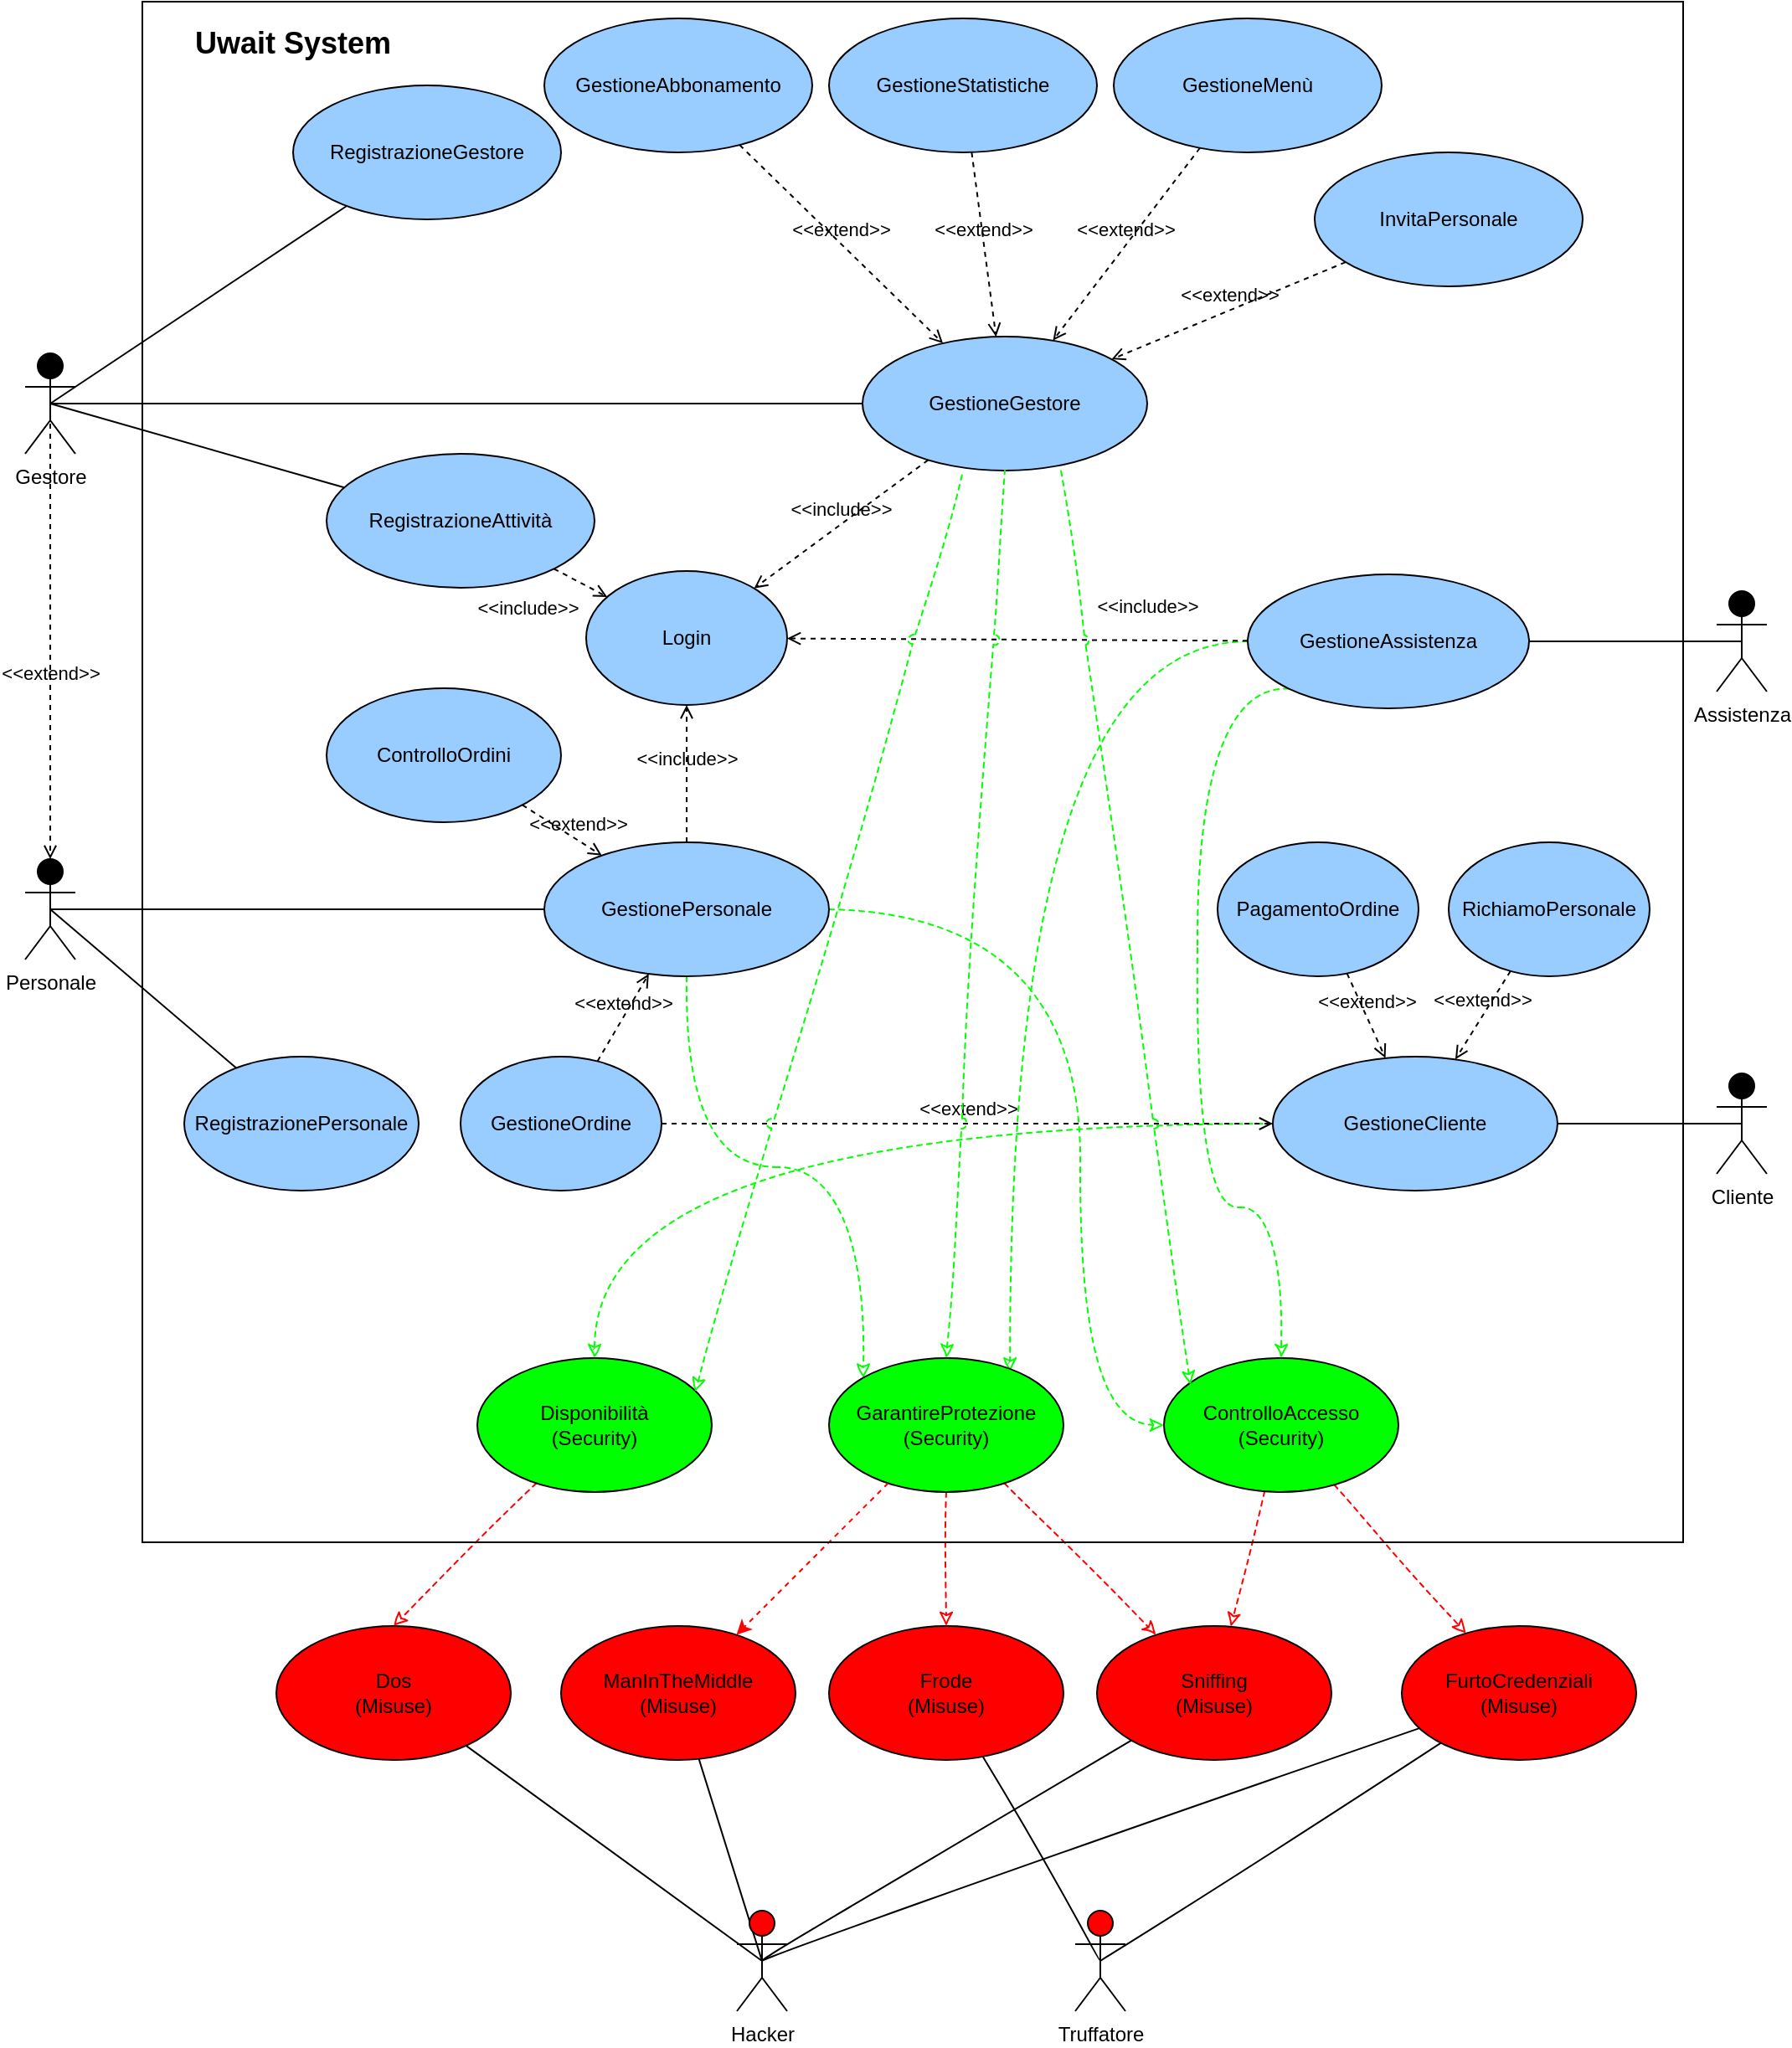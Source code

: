 <mxfile version="20.3.0" type="device"><diagram id="Q1I9YvUUfdlHUlMVrsis" name="Page-1"><mxGraphModel dx="2153" dy="898" grid="1" gridSize="10" guides="1" tooltips="1" connect="1" arrows="1" fold="1" page="1" pageScale="1" pageWidth="850" pageHeight="1100" math="0" shadow="0"><root><mxCell id="0"/><mxCell id="1" parent="0"/><mxCell id="bgCaD_sjHHVl8HCVDSOk-6" value="Cliente" style="shape=umlActor;html=1;verticalLabelPosition=bottom;verticalAlign=top;align=center;fillColor=#000000;" parent="1" vertex="1"><mxGeometry x="890" y="660" width="30" height="60" as="geometry"/></mxCell><mxCell id="bgCaD_sjHHVl8HCVDSOk-8" value="Personale" style="shape=umlActor;html=1;verticalLabelPosition=bottom;verticalAlign=top;align=center;fillColor=#000000;" parent="1" vertex="1"><mxGeometry x="-120" y="532" width="30" height="60" as="geometry"/></mxCell><mxCell id="bgCaD_sjHHVl8HCVDSOk-9" value="Assistenza" style="shape=umlActor;verticalLabelPosition=bottom;verticalAlign=top;html=1;outlineConnect=0;fillColor=#000000;" parent="1" vertex="1"><mxGeometry x="890" y="372" width="30" height="60" as="geometry"/></mxCell><mxCell id="bgCaD_sjHHVl8HCVDSOk-23" value="GestioneGestore" style="ellipse;whiteSpace=wrap;html=1;fillColor=#99CCFF;" parent="1" vertex="1"><mxGeometry x="380" y="220" width="170" height="80" as="geometry"/></mxCell><mxCell id="bgCaD_sjHHVl8HCVDSOk-24" value="Login" style="ellipse;whiteSpace=wrap;html=1;fillColor=#99CCFF;" parent="1" vertex="1"><mxGeometry x="215" y="360" width="120" height="80" as="geometry"/></mxCell><mxCell id="bgCaD_sjHHVl8HCVDSOk-25" value="RegistrazioneGestore" style="ellipse;whiteSpace=wrap;html=1;fillColor=#99CCFF;" parent="1" vertex="1"><mxGeometry x="40" y="70" width="160" height="80" as="geometry"/></mxCell><mxCell id="h-ntBzpsN8J_fzqIuEPh-38" style="edgeStyle=orthogonalEdgeStyle;curved=1;sketch=1;jumpStyle=arc;orthogonalLoop=1;jettySize=auto;html=1;entryX=0;entryY=0;entryDx=0;entryDy=0;shadow=0;dashed=1;strokeColor=#00FF00;strokeWidth=1;startArrow=none;startFill=0;endArrow=classic;endFill=0;cloneable=1;jiggle=1;simplification=0;curveFitting=0.95;disableMultiStroke=1;" parent="1" source="bgCaD_sjHHVl8HCVDSOk-26" target="h-ntBzpsN8J_fzqIuEPh-2" edge="1"><mxGeometry relative="1" as="geometry"/></mxCell><mxCell id="h-ntBzpsN8J_fzqIuEPh-57" style="edgeStyle=orthogonalEdgeStyle;curved=1;sketch=1;jiggle=1;disableMultiStroke=1;curveFitting=0.95;simplification=0;jumpStyle=arc;orthogonalLoop=1;jettySize=auto;html=1;entryX=0;entryY=0.5;entryDx=0;entryDy=0;shadow=0;dashed=1;strokeColor=#00FF00;strokeWidth=1;startArrow=none;startFill=0;endArrow=classic;endFill=0;" parent="1" source="bgCaD_sjHHVl8HCVDSOk-26" target="h-ntBzpsN8J_fzqIuEPh-3" edge="1"><mxGeometry relative="1" as="geometry"><Array as="points"><mxPoint x="510" y="562"/><mxPoint x="510" y="870"/></Array></mxGeometry></mxCell><mxCell id="bgCaD_sjHHVl8HCVDSOk-26" value="GestionePersonale" style="ellipse;whiteSpace=wrap;html=1;fillColor=#99CCFF;" parent="1" vertex="1"><mxGeometry x="190" y="522" width="170" height="80" as="geometry"/></mxCell><mxCell id="bgCaD_sjHHVl8HCVDSOk-27" value="&amp;lt;&amp;lt;include&amp;gt;&amp;gt;" style="html=1;verticalAlign=bottom;labelBackgroundColor=none;endArrow=open;endFill=0;dashed=1;rounded=0;" parent="1" source="bgCaD_sjHHVl8HCVDSOk-26" target="bgCaD_sjHHVl8HCVDSOk-24" edge="1"><mxGeometry width="160" relative="1" as="geometry"><mxPoint x="535" y="90" as="sourcePoint"/><mxPoint x="695" y="90" as="targetPoint"/></mxGeometry></mxCell><mxCell id="bgCaD_sjHHVl8HCVDSOk-30" value="&amp;lt;&amp;lt;include&amp;gt;&amp;gt;" style="html=1;verticalAlign=bottom;labelBackgroundColor=none;endArrow=open;endFill=0;dashed=1;rounded=0;" parent="1" source="bgCaD_sjHHVl8HCVDSOk-23" target="bgCaD_sjHHVl8HCVDSOk-24" edge="1"><mxGeometry width="160" relative="1" as="geometry"><mxPoint x="325" y="150" as="sourcePoint"/><mxPoint x="485" y="150" as="targetPoint"/></mxGeometry></mxCell><mxCell id="bgCaD_sjHHVl8HCVDSOk-33" value="" style="endArrow=none;html=1;rounded=0;entryX=0.5;entryY=0.5;entryDx=0;entryDy=0;entryPerimeter=0;" parent="1" source="bgCaD_sjHHVl8HCVDSOk-23" target="bgCaD_sjHHVl8HCVDSOk-5" edge="1"><mxGeometry width="50" height="50" relative="1" as="geometry"><mxPoint x="375" y="270" as="sourcePoint"/><mxPoint x="425" y="220" as="targetPoint"/></mxGeometry></mxCell><mxCell id="bgCaD_sjHHVl8HCVDSOk-34" value="" style="endArrow=none;html=1;rounded=0;entryX=0.5;entryY=0.5;entryDx=0;entryDy=0;entryPerimeter=0;" parent="1" source="bgCaD_sjHHVl8HCVDSOk-26" target="bgCaD_sjHHVl8HCVDSOk-8" edge="1"><mxGeometry width="50" height="50" relative="1" as="geometry"><mxPoint x="435" y="552" as="sourcePoint"/><mxPoint x="485" y="502" as="targetPoint"/></mxGeometry></mxCell><mxCell id="h-ntBzpsN8J_fzqIuEPh-19" style="edgeStyle=orthogonalEdgeStyle;curved=1;rounded=0;sketch=1;orthogonalLoop=1;jettySize=auto;html=1;exitX=0;exitY=0.5;exitDx=0;exitDy=0;entryX=0.5;entryY=0;entryDx=0;entryDy=0;dashed=1;strokeColor=#00FF00;disableMultiStroke=1;" parent="1" source="bgCaD_sjHHVl8HCVDSOk-35" target="h-ntBzpsN8J_fzqIuEPh-1" edge="1"><mxGeometry relative="1" as="geometry"/></mxCell><mxCell id="bgCaD_sjHHVl8HCVDSOk-35" value="GestioneCliente" style="ellipse;whiteSpace=wrap;html=1;fillColor=#99CCFF;" parent="1" vertex="1"><mxGeometry x="625" y="650" width="170" height="80" as="geometry"/></mxCell><mxCell id="bgCaD_sjHHVl8HCVDSOk-36" value="" style="endArrow=none;html=1;rounded=0;exitX=0.5;exitY=0.5;exitDx=0;exitDy=0;exitPerimeter=0;" parent="1" source="bgCaD_sjHHVl8HCVDSOk-6" target="bgCaD_sjHHVl8HCVDSOk-35" edge="1"><mxGeometry width="50" height="50" relative="1" as="geometry"><mxPoint x="435" y="605" as="sourcePoint"/><mxPoint x="485" y="555" as="targetPoint"/></mxGeometry></mxCell><mxCell id="h-ntBzpsN8J_fzqIuEPh-21" style="edgeStyle=orthogonalEdgeStyle;curved=1;rounded=0;sketch=1;orthogonalLoop=1;jettySize=auto;html=1;entryX=0.772;entryY=0.101;entryDx=0;entryDy=0;entryPerimeter=0;dashed=1;strokeColor=#00FF00;shadow=0;disableMultiStroke=1;" parent="1" source="bgCaD_sjHHVl8HCVDSOk-37" target="h-ntBzpsN8J_fzqIuEPh-2" edge="1"><mxGeometry relative="1" as="geometry"/></mxCell><mxCell id="h-ntBzpsN8J_fzqIuEPh-60" style="edgeStyle=orthogonalEdgeStyle;curved=1;sketch=1;jiggle=1;disableMultiStroke=1;curveFitting=0.95;simplification=0;jumpStyle=arc;orthogonalLoop=1;jettySize=auto;html=1;exitX=0;exitY=1;exitDx=0;exitDy=0;entryX=0.5;entryY=0;entryDx=0;entryDy=0;shadow=0;dashed=1;strokeColor=#00FF00;strokeWidth=1;startArrow=none;startFill=0;endArrow=classic;endFill=0;" parent="1" source="bgCaD_sjHHVl8HCVDSOk-37" target="h-ntBzpsN8J_fzqIuEPh-3" edge="1"><mxGeometry relative="1" as="geometry"><Array as="points"><mxPoint x="580" y="430"/><mxPoint x="580" y="740"/><mxPoint x="630" y="740"/></Array></mxGeometry></mxCell><mxCell id="bgCaD_sjHHVl8HCVDSOk-37" value="GestioneAssistenza" style="ellipse;whiteSpace=wrap;html=1;fillColor=#99CCFF;" parent="1" vertex="1"><mxGeometry x="610" y="362" width="168" height="80" as="geometry"/></mxCell><mxCell id="bgCaD_sjHHVl8HCVDSOk-43" value="" style="endArrow=none;html=1;rounded=0;exitX=0.5;exitY=0.5;exitDx=0;exitDy=0;exitPerimeter=0;" parent="1" source="bgCaD_sjHHVl8HCVDSOk-9" target="bgCaD_sjHHVl8HCVDSOk-37" edge="1"><mxGeometry width="50" height="50" relative="1" as="geometry"><mxPoint x="435" y="510" as="sourcePoint"/><mxPoint x="485" y="460" as="targetPoint"/></mxGeometry></mxCell><mxCell id="bgCaD_sjHHVl8HCVDSOk-50" value="&amp;lt;&amp;lt;include&amp;gt;&amp;gt;" style="html=1;verticalAlign=bottom;labelBackgroundColor=none;endArrow=open;endFill=0;dashed=1;rounded=0;" parent="1" source="bgCaD_sjHHVl8HCVDSOk-37" target="bgCaD_sjHHVl8HCVDSOk-24" edge="1"><mxGeometry x="-0.563" y="-11" width="160" relative="1" as="geometry"><mxPoint x="515" y="360" as="sourcePoint"/><mxPoint x="675" y="360" as="targetPoint"/><Array as="points"/><mxPoint as="offset"/></mxGeometry></mxCell><mxCell id="bgCaD_sjHHVl8HCVDSOk-53" value="GestioneMenù" style="ellipse;whiteSpace=wrap;html=1;fillColor=#99CCFF;" parent="1" vertex="1"><mxGeometry x="530" y="30" width="160" height="80" as="geometry"/></mxCell><mxCell id="bgCaD_sjHHVl8HCVDSOk-63" value="RegistrazionePersonale" style="ellipse;whiteSpace=wrap;html=1;fillColor=#99CCFF;" parent="1" vertex="1"><mxGeometry x="-25" y="650" width="140" height="80" as="geometry"/></mxCell><mxCell id="bgCaD_sjHHVl8HCVDSOk-83" value="PagamentoOrdine" style="ellipse;whiteSpace=wrap;html=1;fillColor=#99CCFF;" parent="1" vertex="1"><mxGeometry x="592" y="522" width="120" height="80" as="geometry"/></mxCell><mxCell id="bgCaD_sjHHVl8HCVDSOk-89" value="&amp;lt;&amp;lt;extend&amp;gt;&amp;gt;" style="html=1;verticalAlign=bottom;labelBackgroundColor=none;endArrow=open;endFill=0;dashed=1;rounded=0;" parent="1" source="bgCaD_sjHHVl8HCVDSOk-83" target="bgCaD_sjHHVl8HCVDSOk-35" edge="1"><mxGeometry width="160" relative="1" as="geometry"><mxPoint x="515" y="722" as="sourcePoint"/><mxPoint x="675" y="722" as="targetPoint"/></mxGeometry></mxCell><mxCell id="bgCaD_sjHHVl8HCVDSOk-91" value="RichiamoPersonale" style="ellipse;whiteSpace=wrap;html=1;fillColor=#99CCFF;" parent="1" vertex="1"><mxGeometry x="730" y="522" width="120" height="80" as="geometry"/></mxCell><mxCell id="bgCaD_sjHHVl8HCVDSOk-92" value="&amp;lt;&amp;lt;extend&amp;gt;&amp;gt;" style="html=1;verticalAlign=bottom;labelBackgroundColor=none;endArrow=open;endFill=0;dashed=1;rounded=0;" parent="1" source="bgCaD_sjHHVl8HCVDSOk-91" target="bgCaD_sjHHVl8HCVDSOk-35" edge="1"><mxGeometry width="160" relative="1" as="geometry"><mxPoint x="285" y="872" as="sourcePoint"/><mxPoint x="445" y="872" as="targetPoint"/></mxGeometry></mxCell><mxCell id="bgCaD_sjHHVl8HCVDSOk-98" value="GestioneOrdine" style="ellipse;whiteSpace=wrap;html=1;fillColor=#99CCFF;" parent="1" vertex="1"><mxGeometry x="140" y="650" width="120" height="80" as="geometry"/></mxCell><mxCell id="bgCaD_sjHHVl8HCVDSOk-99" value="&amp;lt;&amp;lt;extend&amp;gt;&amp;gt;" style="html=1;verticalAlign=bottom;labelBackgroundColor=none;endArrow=open;endFill=0;dashed=1;rounded=0;" parent="1" source="bgCaD_sjHHVl8HCVDSOk-98" target="bgCaD_sjHHVl8HCVDSOk-26" edge="1"><mxGeometry width="160" relative="1" as="geometry"><mxPoint x="1085" y="392" as="sourcePoint"/><mxPoint x="1245" y="392" as="targetPoint"/></mxGeometry></mxCell><mxCell id="bgCaD_sjHHVl8HCVDSOk-100" value="&amp;lt;&amp;lt;extend&amp;gt;&amp;gt;" style="html=1;verticalAlign=bottom;labelBackgroundColor=none;endArrow=open;endFill=0;dashed=1;rounded=0;" parent="1" source="bgCaD_sjHHVl8HCVDSOk-98" target="bgCaD_sjHHVl8HCVDSOk-35" edge="1"><mxGeometry width="160" relative="1" as="geometry"><mxPoint x="543.258" y="772.281" as="sourcePoint"/><mxPoint x="495" y="862" as="targetPoint"/></mxGeometry></mxCell><mxCell id="M78GupIkImUu_YV1mYbL-3" value="" style="endArrow=none;html=1;rounded=0;exitX=0.5;exitY=0.5;exitDx=0;exitDy=0;exitPerimeter=0;" parent="1" source="bgCaD_sjHHVl8HCVDSOk-5" target="bgCaD_sjHHVl8HCVDSOk-25" edge="1"><mxGeometry width="50" height="50" relative="1" as="geometry"><mxPoint x="380" y="200" as="sourcePoint"/><mxPoint x="430" y="150" as="targetPoint"/></mxGeometry></mxCell><mxCell id="M78GupIkImUu_YV1mYbL-16" value="GestioneAbbonamento" style="ellipse;whiteSpace=wrap;html=1;fillColor=#99CCFF;" parent="1" vertex="1"><mxGeometry x="190" y="30" width="160" height="80" as="geometry"/></mxCell><mxCell id="M78GupIkImUu_YV1mYbL-18" value="&amp;lt;&amp;lt;extend&amp;gt;&amp;gt;" style="html=1;verticalAlign=bottom;labelBackgroundColor=none;endArrow=open;endFill=0;dashed=1;rounded=0;" parent="1" source="bgCaD_sjHHVl8HCVDSOk-53" target="bgCaD_sjHHVl8HCVDSOk-23" edge="1"><mxGeometry width="160" relative="1" as="geometry"><mxPoint x="150" y="140" as="sourcePoint"/><mxPoint x="310" y="140" as="targetPoint"/></mxGeometry></mxCell><mxCell id="M78GupIkImUu_YV1mYbL-19" value="&amp;lt;&amp;lt;extend&amp;gt;&amp;gt;" style="html=1;verticalAlign=bottom;labelBackgroundColor=none;endArrow=open;endFill=0;dashed=1;rounded=0;" parent="1" source="M78GupIkImUu_YV1mYbL-16" target="bgCaD_sjHHVl8HCVDSOk-23" edge="1"><mxGeometry width="160" relative="1" as="geometry"><mxPoint x="330" y="110" as="sourcePoint"/><mxPoint x="557.574" y="183.716" as="targetPoint"/></mxGeometry></mxCell><mxCell id="M78GupIkImUu_YV1mYbL-22" value="RegistrazioneAttività" style="ellipse;whiteSpace=wrap;html=1;fillColor=#99CCFF;" parent="1" vertex="1"><mxGeometry x="60" y="290" width="160" height="80" as="geometry"/></mxCell><mxCell id="M78GupIkImUu_YV1mYbL-24" value="&amp;lt;&amp;lt;extend&amp;gt;&amp;gt;" style="html=1;verticalAlign=bottom;labelBackgroundColor=none;endArrow=open;endFill=0;dashed=1;rounded=0;startArrow=none;exitX=0.5;exitY=0.5;exitDx=0;exitDy=0;exitPerimeter=0;entryX=0.5;entryY=0;entryDx=0;entryDy=0;entryPerimeter=0;" parent="1" source="bgCaD_sjHHVl8HCVDSOk-5" edge="1" target="bgCaD_sjHHVl8HCVDSOk-8"><mxGeometry x="0.25" width="160" relative="1" as="geometry"><mxPoint x="45" y="210" as="sourcePoint"/><mxPoint x="45" y="530" as="targetPoint"/><mxPoint as="offset"/></mxGeometry></mxCell><mxCell id="M78GupIkImUu_YV1mYbL-26" value="" style="endArrow=none;html=1;rounded=0;exitX=0.5;exitY=0.5;exitDx=0;exitDy=0;exitPerimeter=0;" parent="1" source="bgCaD_sjHHVl8HCVDSOk-8" target="bgCaD_sjHHVl8HCVDSOk-63" edge="1"><mxGeometry width="50" height="50" relative="1" as="geometry"><mxPoint x="50" y="560" as="sourcePoint"/><mxPoint x="330" y="490" as="targetPoint"/></mxGeometry></mxCell><mxCell id="M78GupIkImUu_YV1mYbL-28" value="" style="endArrow=none;html=1;rounded=0;exitX=0.5;exitY=0.5;exitDx=0;exitDy=0;exitPerimeter=0;" parent="1" source="bgCaD_sjHHVl8HCVDSOk-5" target="M78GupIkImUu_YV1mYbL-22" edge="1"><mxGeometry width="50" height="50" relative="1" as="geometry"><mxPoint x="60" y="200" as="sourcePoint"/><mxPoint x="110" y="150" as="targetPoint"/></mxGeometry></mxCell><mxCell id="ftQXNw_UABr_SyBsdUiR-3" value="&amp;lt;&amp;lt;include&amp;gt;&amp;gt;" style="html=1;verticalAlign=bottom;labelBackgroundColor=none;endArrow=open;endFill=0;dashed=1;rounded=0;" parent="1" source="M78GupIkImUu_YV1mYbL-22" target="bgCaD_sjHHVl8HCVDSOk-24" edge="1"><mxGeometry x="-0.967" y="-35" width="160" relative="1" as="geometry"><mxPoint x="230" y="320" as="sourcePoint"/><mxPoint x="390" y="320" as="targetPoint"/><mxPoint y="1" as="offset"/></mxGeometry></mxCell><mxCell id="j0RiWFDIFJp5lwAUHo4Y-2" value="GestioneStatistiche" style="ellipse;whiteSpace=wrap;html=1;fillColor=#99CCFF;" parent="1" vertex="1"><mxGeometry x="360" y="30" width="160" height="80" as="geometry"/></mxCell><mxCell id="bgCaD_sjHHVl8HCVDSOk-5" value="Gestore" style="shape=umlActor;html=1;verticalLabelPosition=bottom;verticalAlign=top;align=center;fillColor=#000000;" parent="1" vertex="1"><mxGeometry x="-120" y="230" width="30" height="60" as="geometry"/></mxCell><mxCell id="j0RiWFDIFJp5lwAUHo4Y-6" value="&amp;lt;&amp;lt;extend&amp;gt;&amp;gt;" style="html=1;verticalAlign=bottom;labelBackgroundColor=none;endArrow=open;endFill=0;dashed=1;rounded=0;" parent="1" source="j0RiWFDIFJp5lwAUHo4Y-2" target="bgCaD_sjHHVl8HCVDSOk-23" edge="1"><mxGeometry width="160" relative="1" as="geometry"><mxPoint x="570" y="120" as="sourcePoint"/><mxPoint x="540.532" y="230.621" as="targetPoint"/></mxGeometry></mxCell><mxCell id="Cfs47HpjLzTH-oRVLKAu-1" value="InvitaPersonale" style="ellipse;whiteSpace=wrap;html=1;fillColor=#99CCFF;" parent="1" vertex="1"><mxGeometry x="650" y="110" width="160" height="80" as="geometry"/></mxCell><mxCell id="Cfs47HpjLzTH-oRVLKAu-2" value="&amp;lt;&amp;lt;extend&amp;gt;&amp;gt;" style="html=1;verticalAlign=bottom;labelBackgroundColor=none;endArrow=open;endFill=0;dashed=1;rounded=0;" parent="1" source="Cfs47HpjLzTH-oRVLKAu-1" target="bgCaD_sjHHVl8HCVDSOk-23" edge="1"><mxGeometry width="160" relative="1" as="geometry"><mxPoint x="750" y="120" as="sourcePoint"/><mxPoint x="572.426" y="241.716" as="targetPoint"/></mxGeometry></mxCell><mxCell id="h-ntBzpsN8J_fzqIuEPh-48" style="sketch=1;jiggle=1;disableMultiStroke=1;curveFitting=0.95;simplification=0;jumpStyle=arc;orthogonalLoop=1;jettySize=auto;html=1;entryX=0.5;entryY=0;entryDx=0;entryDy=0;shadow=0;dashed=1;strokeColor=#FF0000;strokeWidth=1;startArrow=none;startFill=0;endArrow=classic;endFill=0;rounded=0;" parent="1" source="h-ntBzpsN8J_fzqIuEPh-1" target="h-ntBzpsN8J_fzqIuEPh-39" edge="1"><mxGeometry relative="1" as="geometry"/></mxCell><mxCell id="h-ntBzpsN8J_fzqIuEPh-1" value="Disponibilità&lt;br&gt;(Security)" style="ellipse;whiteSpace=wrap;html=1;fillColor=#00FF00;" parent="1" vertex="1"><mxGeometry x="150" y="830" width="140" height="80" as="geometry"/></mxCell><mxCell id="h-ntBzpsN8J_fzqIuEPh-44" style="sketch=1;jiggle=1;disableMultiStroke=1;curveFitting=0.95;simplification=0;jumpStyle=arc;orthogonalLoop=1;jettySize=auto;html=1;shadow=0;dashed=1;strokeColor=#FF0000;strokeWidth=1;startArrow=none;startFill=0;endArrow=classic;endFill=0;rounded=0;" parent="1" source="h-ntBzpsN8J_fzqIuEPh-2" target="h-ntBzpsN8J_fzqIuEPh-40" edge="1"><mxGeometry relative="1" as="geometry"/></mxCell><mxCell id="h-ntBzpsN8J_fzqIuEPh-45" style="sketch=1;jiggle=1;disableMultiStroke=1;curveFitting=0.95;simplification=0;jumpStyle=arc;orthogonalLoop=1;jettySize=auto;html=1;shadow=0;dashed=1;strokeColor=#FF0000;strokeWidth=1;startArrow=none;startFill=0;endArrow=classic;endFill=0;rounded=0;" parent="1" source="h-ntBzpsN8J_fzqIuEPh-2" target="h-ntBzpsN8J_fzqIuEPh-41" edge="1"><mxGeometry relative="1" as="geometry"/></mxCell><mxCell id="h-ntBzpsN8J_fzqIuEPh-2" value="GarantireProtezione&lt;br&gt;(Security)" style="ellipse;whiteSpace=wrap;html=1;fillColor=#00FF00;" parent="1" vertex="1"><mxGeometry x="360" y="830" width="140" height="80" as="geometry"/></mxCell><mxCell id="h-ntBzpsN8J_fzqIuEPh-46" style="sketch=1;jiggle=1;disableMultiStroke=1;curveFitting=0.95;simplification=0;jumpStyle=arc;orthogonalLoop=1;jettySize=auto;html=1;shadow=0;dashed=1;strokeColor=#FF0000;strokeWidth=1;startArrow=none;startFill=0;endArrow=classic;endFill=0;rounded=0;" parent="1" source="h-ntBzpsN8J_fzqIuEPh-3" target="h-ntBzpsN8J_fzqIuEPh-42" edge="1"><mxGeometry relative="1" as="geometry"/></mxCell><mxCell id="h-ntBzpsN8J_fzqIuEPh-47" style="sketch=1;jiggle=1;disableMultiStroke=1;curveFitting=0.95;simplification=0;jumpStyle=arc;orthogonalLoop=1;jettySize=auto;html=1;shadow=0;dashed=1;strokeColor=#FF0000;strokeWidth=1;startArrow=none;startFill=0;endArrow=classic;endFill=0;rounded=0;" parent="1" source="h-ntBzpsN8J_fzqIuEPh-3" target="h-ntBzpsN8J_fzqIuEPh-41" edge="1"><mxGeometry relative="1" as="geometry"/></mxCell><mxCell id="h-ntBzpsN8J_fzqIuEPh-3" value="ControlloAccesso&lt;br&gt;(Security)" style="ellipse;whiteSpace=wrap;html=1;fillColor=#00FF00;" parent="1" vertex="1"><mxGeometry x="560" y="830" width="140" height="80" as="geometry"/></mxCell><mxCell id="h-ntBzpsN8J_fzqIuEPh-28" value="" style="endArrow=none;dashed=1;html=1;rounded=0;shadow=0;sketch=1;strokeColor=#00FF00;exitX=0.929;exitY=0.25;exitDx=0;exitDy=0;startArrow=classic;startFill=0;jumpStyle=arc;disableMultiStroke=1;exitPerimeter=0;" parent="1" source="h-ntBzpsN8J_fzqIuEPh-1" edge="1"><mxGeometry width="50" height="50" relative="1" as="geometry"><mxPoint x="320" y="620" as="sourcePoint"/><mxPoint x="440" y="300" as="targetPoint"/></mxGeometry></mxCell><mxCell id="h-ntBzpsN8J_fzqIuEPh-29" value="" style="endArrow=none;dashed=1;html=1;rounded=0;shadow=0;sketch=1;strokeColor=#00FF00;exitX=0.5;exitY=0;exitDx=0;exitDy=0;startArrow=classic;startFill=0;entryX=0.5;entryY=1;entryDx=0;entryDy=0;jumpStyle=arc;disableMultiStroke=1;" parent="1" source="h-ntBzpsN8J_fzqIuEPh-2" target="bgCaD_sjHHVl8HCVDSOk-23" edge="1"><mxGeometry width="50" height="50" relative="1" as="geometry"><mxPoint x="279.223" y="961.56" as="sourcePoint"/><mxPoint x="450" y="310" as="targetPoint"/></mxGeometry></mxCell><mxCell id="h-ntBzpsN8J_fzqIuEPh-34" value="" style="endArrow=none;dashed=1;html=1;strokeWidth=1;shadow=0;sketch=1;strokeColor=#00FF00;jumpStyle=arc;entryX=0.697;entryY=0.998;entryDx=0;entryDy=0;entryPerimeter=0;startArrow=classic;startFill=0;rounded=0;disableMultiStroke=1;exitX=0.113;exitY=0.199;exitDx=0;exitDy=0;exitPerimeter=0;" parent="1" source="h-ntBzpsN8J_fzqIuEPh-3" target="bgCaD_sjHHVl8HCVDSOk-23" edge="1"><mxGeometry width="50" height="50" relative="1" as="geometry"><mxPoint x="580" y="840" as="sourcePoint"/><mxPoint x="550" y="520" as="targetPoint"/><Array as="points"/></mxGeometry></mxCell><mxCell id="h-ntBzpsN8J_fzqIuEPh-39" value="Dos&lt;br&gt;(Misuse)" style="ellipse;whiteSpace=wrap;html=1;fillColor=#FF0000;" parent="1" vertex="1"><mxGeometry x="30" y="990" width="140" height="80" as="geometry"/></mxCell><mxCell id="h-ntBzpsN8J_fzqIuEPh-40" value="Frode&lt;br&gt;(Misuse)" style="ellipse;whiteSpace=wrap;html=1;fillColor=#FF0000;" parent="1" vertex="1"><mxGeometry x="360" y="990" width="140" height="80" as="geometry"/></mxCell><mxCell id="h-ntBzpsN8J_fzqIuEPh-41" value="Sniffing&lt;br&gt;(Misuse)" style="ellipse;whiteSpace=wrap;html=1;fillColor=#FF0000;" parent="1" vertex="1"><mxGeometry x="520" y="990" width="140" height="80" as="geometry"/></mxCell><mxCell id="h-ntBzpsN8J_fzqIuEPh-42" value="FurtoCredenziali&lt;br&gt;(Misuse)" style="ellipse;whiteSpace=wrap;html=1;fillColor=#FF0000;" parent="1" vertex="1"><mxGeometry x="702" y="990" width="140" height="80" as="geometry"/></mxCell><mxCell id="hFsT5hWBJKSUurevGZQL-5" style="rounded=0;orthogonalLoop=1;jettySize=auto;html=1;exitX=0.5;exitY=0.5;exitDx=0;exitDy=0;exitPerimeter=0;endArrow=none;endFill=0;" parent="1" source="h-ntBzpsN8J_fzqIuEPh-49" target="hFsT5hWBJKSUurevGZQL-4" edge="1"><mxGeometry relative="1" as="geometry"/></mxCell><mxCell id="h-ntBzpsN8J_fzqIuEPh-49" value="Hacker" style="shape=umlActor;verticalLabelPosition=bottom;verticalAlign=top;html=1;outlineConnect=0;strokeColor=#000000;fillColor=#FF0000;" parent="1" vertex="1"><mxGeometry x="305" y="1160" width="30" height="60" as="geometry"/></mxCell><mxCell id="h-ntBzpsN8J_fzqIuEPh-50" value="Truffatore" style="shape=umlActor;verticalLabelPosition=bottom;verticalAlign=top;html=1;outlineConnect=0;strokeColor=#000000;fillColor=#FF0000;" parent="1" vertex="1"><mxGeometry x="507" y="1160" width="30" height="60" as="geometry"/></mxCell><mxCell id="h-ntBzpsN8J_fzqIuEPh-62" value="" style="endArrow=none;html=1;shadow=0;sketch=1;jiggle=1;disableMultiStroke=1;curveFitting=0.95;simplification=0;strokeColor=#000000;strokeWidth=1;curved=1;jumpStyle=arc;exitX=0.5;exitY=0.5;exitDx=0;exitDy=0;exitPerimeter=0;entryX=0;entryY=1;entryDx=0;entryDy=0;" parent="1" source="h-ntBzpsN8J_fzqIuEPh-49" target="h-ntBzpsN8J_fzqIuEPh-41" edge="1"><mxGeometry width="50" height="50" relative="1" as="geometry"><mxPoint x="460" y="1190" as="sourcePoint"/><mxPoint x="520" y="1110" as="targetPoint"/></mxGeometry></mxCell><mxCell id="h-ntBzpsN8J_fzqIuEPh-63" value="" style="endArrow=none;html=1;shadow=0;sketch=1;jiggle=1;disableMultiStroke=1;curveFitting=0.95;simplification=0;strokeColor=#000000;strokeWidth=1;curved=1;jumpStyle=arc;exitX=0.5;exitY=0.5;exitDx=0;exitDy=0;exitPerimeter=0;" parent="1" source="h-ntBzpsN8J_fzqIuEPh-49" target="h-ntBzpsN8J_fzqIuEPh-42" edge="1"><mxGeometry width="50" height="50" relative="1" as="geometry"><mxPoint x="330" y="1200.0" as="sourcePoint"/><mxPoint x="482.712" y="1068.403" as="targetPoint"/></mxGeometry></mxCell><mxCell id="h-ntBzpsN8J_fzqIuEPh-64" value="" style="endArrow=none;html=1;shadow=0;sketch=1;jiggle=1;disableMultiStroke=1;curveFitting=0.95;simplification=0;strokeColor=#000000;strokeWidth=1;curved=1;jumpStyle=arc;" parent="1" target="h-ntBzpsN8J_fzqIuEPh-39" edge="1"><mxGeometry width="50" height="50" relative="1" as="geometry"><mxPoint x="320" y="1190" as="sourcePoint"/><mxPoint x="492.712" y="1078.403" as="targetPoint"/></mxGeometry></mxCell><mxCell id="h-ntBzpsN8J_fzqIuEPh-66" value="" style="endArrow=none;html=1;shadow=0;sketch=1;jiggle=1;disableMultiStroke=1;curveFitting=0.95;simplification=0;strokeColor=#000000;strokeWidth=1;curved=1;jumpStyle=arc;exitX=0.5;exitY=0.5;exitDx=0;exitDy=0;exitPerimeter=0;" parent="1" source="h-ntBzpsN8J_fzqIuEPh-50" target="h-ntBzpsN8J_fzqIuEPh-40" edge="1"><mxGeometry width="50" height="50" relative="1" as="geometry"><mxPoint x="330" y="1200.0" as="sourcePoint"/><mxPoint x="160" y="1080.0" as="targetPoint"/></mxGeometry></mxCell><mxCell id="h-ntBzpsN8J_fzqIuEPh-67" value="" style="endArrow=none;html=1;shadow=0;sketch=1;jiggle=1;disableMultiStroke=1;curveFitting=0.95;simplification=0;strokeColor=#000000;strokeWidth=1;curved=1;jumpStyle=arc;exitX=0.5;exitY=0.5;exitDx=0;exitDy=0;exitPerimeter=0;" parent="1" source="h-ntBzpsN8J_fzqIuEPh-50" target="h-ntBzpsN8J_fzqIuEPh-42" edge="1"><mxGeometry width="50" height="50" relative="1" as="geometry"><mxPoint x="340" y="1210.0" as="sourcePoint"/><mxPoint x="170" y="1090.0" as="targetPoint"/></mxGeometry></mxCell><mxCell id="hFsT5hWBJKSUurevGZQL-1" value="ControlloOrdini" style="ellipse;whiteSpace=wrap;html=1;fillColor=#99CCFF;" parent="1" vertex="1"><mxGeometry x="60" y="430" width="140" height="80" as="geometry"/></mxCell><mxCell id="hFsT5hWBJKSUurevGZQL-2" value="&amp;lt;&amp;lt;extend&amp;gt;&amp;gt;" style="html=1;verticalAlign=bottom;labelBackgroundColor=none;endArrow=open;endFill=0;dashed=1;rounded=0;" parent="1" source="hFsT5hWBJKSUurevGZQL-1" target="bgCaD_sjHHVl8HCVDSOk-26" edge="1"><mxGeometry x="0.379" y="1" width="160" relative="1" as="geometry"><mxPoint x="290.002" y="522.003" as="sourcePoint"/><mxPoint x="538.47" y="530.7" as="targetPoint"/><mxPoint as="offset"/></mxGeometry></mxCell><mxCell id="hFsT5hWBJKSUurevGZQL-4" value="ManInTheMiddle (Misuse)" style="ellipse;whiteSpace=wrap;html=1;fillColor=#FF0000;" parent="1" vertex="1"><mxGeometry x="200" y="990" width="140" height="80" as="geometry"/></mxCell><mxCell id="hFsT5hWBJKSUurevGZQL-6" value="" style="endArrow=classic;html=1;rounded=0;strokeColor=#FF0000;dashed=1;" parent="1" source="h-ntBzpsN8J_fzqIuEPh-2" target="hFsT5hWBJKSUurevGZQL-4" edge="1"><mxGeometry width="50" height="50" relative="1" as="geometry"><mxPoint x="470" y="1060" as="sourcePoint"/><mxPoint x="520" y="1010" as="targetPoint"/></mxGeometry></mxCell><mxCell id="xtxMM5LYXfNrf2ySDOzT-2" value="" style="rounded=0;whiteSpace=wrap;html=1;strokeColor=#000000;fillColor=none;" vertex="1" parent="1"><mxGeometry x="-50" y="20" width="920" height="920" as="geometry"/></mxCell><mxCell id="xtxMM5LYXfNrf2ySDOzT-4" value="&lt;font style=&quot;font-size: 18px;&quot;&gt;&lt;b&gt;Uwait System&lt;/b&gt;&lt;/font&gt;" style="text;html=1;strokeColor=none;fillColor=none;align=center;verticalAlign=middle;whiteSpace=wrap;rounded=0;" vertex="1" parent="1"><mxGeometry x="-30" y="30" width="140" height="30" as="geometry"/></mxCell></root></mxGraphModel></diagram></mxfile>